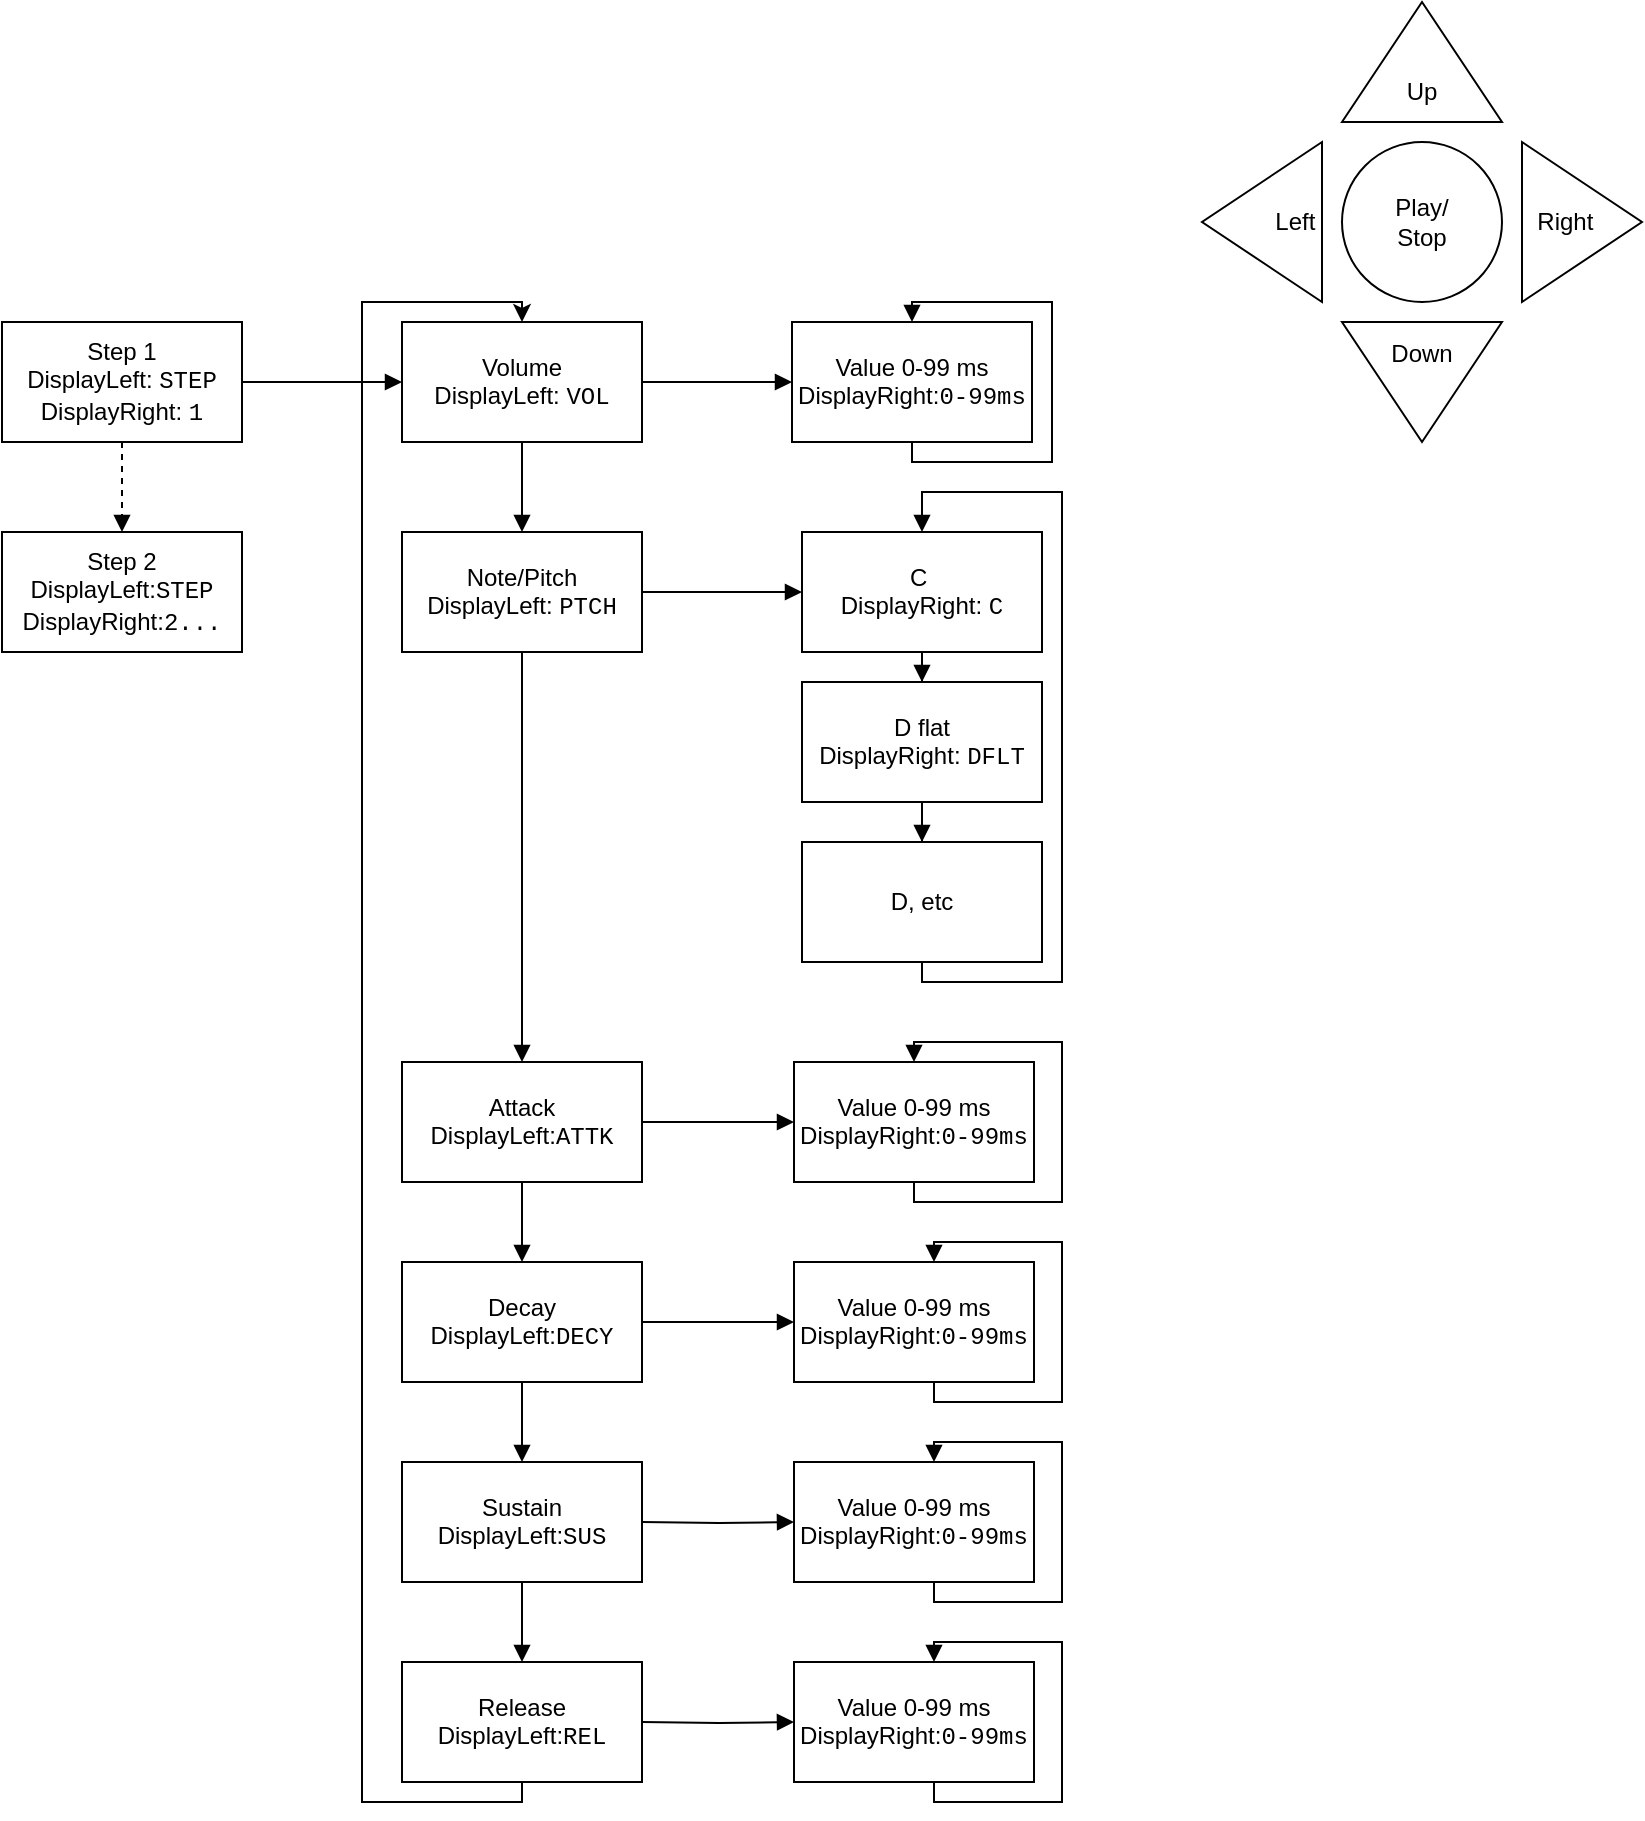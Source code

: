 <mxfile version="10.6.7" type="device"><diagram name="Page-1" id="74e2e168-ea6b-b213-b513-2b3c1d86103e"><mxGraphModel dx="918" dy="631" grid="1" gridSize="10" guides="1" tooltips="1" connect="1" arrows="1" fold="1" page="1" pageScale="1" pageWidth="1100" pageHeight="850" background="#ffffff" math="0" shadow="0"><root><mxCell id="0"/><mxCell id="1" parent="0"/><mxCell id="hulCPes5PN-AIXWA3qPh-11" value="" style="edgeStyle=orthogonalEdgeStyle;rounded=0;orthogonalLoop=1;jettySize=auto;html=1;startArrow=none;startFill=0;endArrow=block;endFill=1;dashed=1;" parent="1" source="hulCPes5PN-AIXWA3qPh-8" target="hulCPes5PN-AIXWA3qPh-10" edge="1"><mxGeometry relative="1" as="geometry"/></mxCell><mxCell id="hulCPes5PN-AIXWA3qPh-13" value="" style="edgeStyle=orthogonalEdgeStyle;rounded=0;orthogonalLoop=1;jettySize=auto;html=1;startArrow=none;startFill=0;endArrow=block;endFill=1;" parent="1" source="hulCPes5PN-AIXWA3qPh-8" target="hulCPes5PN-AIXWA3qPh-12" edge="1"><mxGeometry relative="1" as="geometry"/></mxCell><mxCell id="hulCPes5PN-AIXWA3qPh-8" value="Step 1&lt;br&gt;DisplayLeft: &lt;font face=&quot;Courier New&quot;&gt;STEP&lt;/font&gt;&lt;br&gt;DisplayRight: &lt;font face=&quot;Courier New&quot;&gt;1&lt;/font&gt;&lt;br&gt;" style="rounded=0;whiteSpace=wrap;html=1;" parent="1" vertex="1"><mxGeometry x="220" y="160" width="120" height="60" as="geometry"/></mxCell><mxCell id="hulCPes5PN-AIXWA3qPh-15" value="" style="edgeStyle=orthogonalEdgeStyle;rounded=0;orthogonalLoop=1;jettySize=auto;html=1;startArrow=none;startFill=0;endArrow=block;endFill=1;entryX=0.5;entryY=0;entryDx=0;entryDy=0;" parent="1" source="hulCPes5PN-AIXWA3qPh-12" target="hulCPes5PN-AIXWA3qPh-16" edge="1"><mxGeometry relative="1" as="geometry"><mxPoint x="480" y="300" as="targetPoint"/></mxGeometry></mxCell><mxCell id="hulCPes5PN-AIXWA3qPh-70" value="" style="edgeStyle=orthogonalEdgeStyle;rounded=0;orthogonalLoop=1;jettySize=auto;html=1;startArrow=none;startFill=0;endArrow=block;endFill=1;" parent="1" source="hulCPes5PN-AIXWA3qPh-12" target="hulCPes5PN-AIXWA3qPh-69" edge="1"><mxGeometry relative="1" as="geometry"/></mxCell><mxCell id="hulCPes5PN-AIXWA3qPh-12" value="Volume&lt;br&gt;DisplayLeft: &lt;font face=&quot;Courier New&quot;&gt;VOL&lt;/font&gt;&lt;br&gt;" style="rounded=0;whiteSpace=wrap;html=1;" parent="1" vertex="1"><mxGeometry x="420" y="160" width="120" height="60" as="geometry"/></mxCell><mxCell id="hulCPes5PN-AIXWA3qPh-19" value="" style="edgeStyle=orthogonalEdgeStyle;rounded=0;orthogonalLoop=1;jettySize=auto;html=1;startArrow=none;startFill=0;endArrow=block;endFill=1;" parent="1" source="hulCPes5PN-AIXWA3qPh-16" target="hulCPes5PN-AIXWA3qPh-18" edge="1"><mxGeometry relative="1" as="geometry"/></mxCell><mxCell id="hulCPes5PN-AIXWA3qPh-16" value="Note/Pitch&lt;br&gt;DisplayLeft: &lt;font face=&quot;Courier New&quot;&gt;PTCH&lt;/font&gt;&lt;br&gt;" style="rounded=0;whiteSpace=wrap;html=1;" parent="1" vertex="1"><mxGeometry x="420" y="265" width="120" height="60" as="geometry"/></mxCell><mxCell id="hulCPes5PN-AIXWA3qPh-21" value="" style="edgeStyle=orthogonalEdgeStyle;rounded=0;orthogonalLoop=1;jettySize=auto;html=1;startArrow=none;startFill=0;endArrow=block;endFill=1;" parent="1" source="hulCPes5PN-AIXWA3qPh-18" target="hulCPes5PN-AIXWA3qPh-20" edge="1"><mxGeometry relative="1" as="geometry"/></mxCell><mxCell id="hulCPes5PN-AIXWA3qPh-18" value="C&amp;nbsp;&lt;br&gt;DisplayRight: &lt;font face=&quot;Courier New&quot;&gt;C&lt;/font&gt;" style="rounded=0;whiteSpace=wrap;html=1;" parent="1" vertex="1"><mxGeometry x="620" y="265" width="120" height="60" as="geometry"/></mxCell><mxCell id="hulCPes5PN-AIXWA3qPh-23" value="" style="edgeStyle=orthogonalEdgeStyle;rounded=0;orthogonalLoop=1;jettySize=auto;html=1;startArrow=none;startFill=0;endArrow=block;endFill=1;" parent="1" source="hulCPes5PN-AIXWA3qPh-20" target="hulCPes5PN-AIXWA3qPh-22" edge="1"><mxGeometry relative="1" as="geometry"/></mxCell><mxCell id="hulCPes5PN-AIXWA3qPh-20" value="D flat&lt;br&gt;DisplayRight: &lt;font face=&quot;Courier New&quot;&gt;DFLT&lt;/font&gt;&lt;br&gt;" style="rounded=0;whiteSpace=wrap;html=1;" parent="1" vertex="1"><mxGeometry x="620" y="340" width="120" height="60" as="geometry"/></mxCell><mxCell id="hulCPes5PN-AIXWA3qPh-25" value="" style="edgeStyle=orthogonalEdgeStyle;rounded=0;orthogonalLoop=1;jettySize=auto;html=1;startArrow=none;startFill=0;endArrow=block;endFill=1;entryX=0.5;entryY=0;entryDx=0;entryDy=0;" parent="1" source="hulCPes5PN-AIXWA3qPh-22" target="hulCPes5PN-AIXWA3qPh-18" edge="1"><mxGeometry relative="1" as="geometry"><mxPoint x="740" y="235" as="targetPoint"/><Array as="points"><mxPoint x="680" y="490"/><mxPoint x="750" y="490"/><mxPoint x="750" y="245"/><mxPoint x="680" y="245"/></Array></mxGeometry></mxCell><mxCell id="hulCPes5PN-AIXWA3qPh-22" value="D, etc&lt;br&gt;" style="rounded=0;whiteSpace=wrap;html=1;" parent="1" vertex="1"><mxGeometry x="620" y="420" width="120" height="60" as="geometry"/></mxCell><mxCell id="hulCPes5PN-AIXWA3qPh-10" value="Step 2&lt;br&gt;DisplayLeft:&lt;font face=&quot;Courier New&quot;&gt;STEP&lt;/font&gt;&lt;br&gt;DisplayRight:&lt;font face=&quot;Courier New&quot;&gt;2...&lt;/font&gt;&lt;br&gt;" style="rounded=0;whiteSpace=wrap;html=1;" parent="1" vertex="1"><mxGeometry x="220" y="265" width="120" height="60" as="geometry"/></mxCell><mxCell id="hulCPes5PN-AIXWA3qPh-63" value="Play/&lt;br&gt;Stop&lt;br&gt;" style="ellipse;whiteSpace=wrap;html=1;aspect=fixed;" parent="1" vertex="1"><mxGeometry x="890" y="70" width="80" height="80" as="geometry"/></mxCell><mxCell id="hulCPes5PN-AIXWA3qPh-64" value="Down&lt;br&gt;&lt;br&gt;&lt;br&gt;" style="triangle;whiteSpace=wrap;html=1;direction=south;" parent="1" vertex="1"><mxGeometry x="890" y="160" width="80" height="60" as="geometry"/></mxCell><mxCell id="hulCPes5PN-AIXWA3qPh-65" value="Right&amp;nbsp; &amp;nbsp; &amp;nbsp;" style="triangle;whiteSpace=wrap;html=1;direction=east;" parent="1" vertex="1"><mxGeometry x="980" y="70" width="60" height="80" as="geometry"/></mxCell><mxCell id="hulCPes5PN-AIXWA3qPh-66" value="&lt;span&gt;&amp;nbsp; &amp;nbsp; &amp;nbsp; &amp;nbsp; &amp;nbsp; Left&lt;/span&gt;" style="triangle;whiteSpace=wrap;html=1;direction=west;" parent="1" vertex="1"><mxGeometry x="820" y="70" width="60" height="80" as="geometry"/></mxCell><mxCell id="hulCPes5PN-AIXWA3qPh-67" value="&lt;br&gt;&lt;br&gt;Up" style="triangle;whiteSpace=wrap;html=1;direction=north;" parent="1" vertex="1"><mxGeometry x="890" width="80" height="60" as="geometry"/></mxCell><mxCell id="hulCPes5PN-AIXWA3qPh-68" style="edgeStyle=orthogonalEdgeStyle;rounded=0;orthogonalLoop=1;jettySize=auto;html=1;exitX=0.5;exitY=1;exitDx=0;exitDy=0;startArrow=none;startFill=0;endArrow=block;endFill=1;entryX=0.5;entryY=0;entryDx=0;entryDy=0;" parent="1" source="hulCPes5PN-AIXWA3qPh-69" target="hulCPes5PN-AIXWA3qPh-69" edge="1"><mxGeometry relative="1" as="geometry"><mxPoint x="675" y="130" as="targetPoint"/><Array as="points"><mxPoint x="675" y="230"/><mxPoint x="745" y="230"/><mxPoint x="745" y="150"/><mxPoint x="675" y="150"/></Array></mxGeometry></mxCell><mxCell id="hulCPes5PN-AIXWA3qPh-69" value="Value 0-99 ms&lt;br&gt;DisplayRight:&lt;font face=&quot;Courier New&quot;&gt;0-99ms&lt;/font&gt;&lt;br&gt;" style="rounded=0;whiteSpace=wrap;html=1;" parent="1" vertex="1"><mxGeometry x="615" y="160" width="120" height="60" as="geometry"/></mxCell><mxCell id="U9uMeCn6ogv_vx_47zts-1" value="" style="edgeStyle=orthogonalEdgeStyle;rounded=0;orthogonalLoop=1;jettySize=auto;html=1;startArrow=none;startFill=0;endArrow=block;endFill=1;" edge="1" parent="1" source="U9uMeCn6ogv_vx_47zts-3" target="U9uMeCn6ogv_vx_47zts-8"><mxGeometry relative="1" as="geometry"/></mxCell><mxCell id="U9uMeCn6ogv_vx_47zts-2" value="" style="edgeStyle=orthogonalEdgeStyle;rounded=0;orthogonalLoop=1;jettySize=auto;html=1;startArrow=none;startFill=0;endArrow=block;endFill=1;" edge="1" parent="1" source="U9uMeCn6ogv_vx_47zts-3" target="U9uMeCn6ogv_vx_47zts-5"><mxGeometry relative="1" as="geometry"/></mxCell><mxCell id="U9uMeCn6ogv_vx_47zts-3" value="Attack&lt;br&gt;DisplayLeft:&lt;font face=&quot;Courier New&quot;&gt;ATTK&lt;/font&gt;&lt;br&gt;" style="rounded=0;whiteSpace=wrap;html=1;" vertex="1" parent="1"><mxGeometry x="420" y="530" width="120" height="60" as="geometry"/></mxCell><mxCell id="U9uMeCn6ogv_vx_47zts-4" style="edgeStyle=orthogonalEdgeStyle;rounded=0;orthogonalLoop=1;jettySize=auto;html=1;exitX=0.5;exitY=1;exitDx=0;exitDy=0;startArrow=none;startFill=0;endArrow=block;endFill=1;entryX=0.5;entryY=0;entryDx=0;entryDy=0;" edge="1" parent="1" source="U9uMeCn6ogv_vx_47zts-5" target="U9uMeCn6ogv_vx_47zts-5"><mxGeometry relative="1" as="geometry"><mxPoint x="676" y="500" as="targetPoint"/><Array as="points"><mxPoint x="676" y="600"/><mxPoint x="750" y="600"/><mxPoint x="750" y="520"/><mxPoint x="676" y="520"/></Array></mxGeometry></mxCell><mxCell id="U9uMeCn6ogv_vx_47zts-5" value="Value 0-99 ms&lt;br&gt;DisplayRight:&lt;font face=&quot;Courier New&quot;&gt;0-99ms&lt;/font&gt;&lt;br&gt;" style="rounded=0;whiteSpace=wrap;html=1;" vertex="1" parent="1"><mxGeometry x="616" y="530" width="120" height="60" as="geometry"/></mxCell><mxCell id="U9uMeCn6ogv_vx_47zts-6" value="" style="edgeStyle=orthogonalEdgeStyle;rounded=0;orthogonalLoop=1;jettySize=auto;html=1;startArrow=none;startFill=0;endArrow=block;endFill=1;" edge="1" parent="1" source="U9uMeCn6ogv_vx_47zts-8" target="U9uMeCn6ogv_vx_47zts-10"><mxGeometry relative="1" as="geometry"/></mxCell><mxCell id="U9uMeCn6ogv_vx_47zts-7" value="" style="edgeStyle=orthogonalEdgeStyle;rounded=0;orthogonalLoop=1;jettySize=auto;html=1;startArrow=none;startFill=0;endArrow=block;endFill=1;entryX=0;entryY=0.5;entryDx=0;entryDy=0;" edge="1" parent="1" source="U9uMeCn6ogv_vx_47zts-8" target="U9uMeCn6ogv_vx_47zts-12"><mxGeometry relative="1" as="geometry"><mxPoint x="620" y="660" as="targetPoint"/></mxGeometry></mxCell><mxCell id="U9uMeCn6ogv_vx_47zts-8" value="Decay&lt;br&gt;DisplayLeft:&lt;font face=&quot;Courier New&quot;&gt;DECY&lt;/font&gt;&lt;br&gt;" style="rounded=0;whiteSpace=wrap;html=1;" vertex="1" parent="1"><mxGeometry x="420" y="630" width="120" height="60" as="geometry"/></mxCell><mxCell id="U9uMeCn6ogv_vx_47zts-9" value="" style="edgeStyle=orthogonalEdgeStyle;rounded=0;orthogonalLoop=1;jettySize=auto;html=1;startArrow=none;startFill=0;endArrow=block;endFill=1;" edge="1" parent="1" source="U9uMeCn6ogv_vx_47zts-10" target="U9uMeCn6ogv_vx_47zts-11"><mxGeometry relative="1" as="geometry"/></mxCell><mxCell id="U9uMeCn6ogv_vx_47zts-10" value="Sustain&lt;br&gt;DisplayLeft:&lt;font face=&quot;Courier New&quot;&gt;SUS&lt;/font&gt;&lt;br&gt;" style="rounded=0;whiteSpace=wrap;html=1;" vertex="1" parent="1"><mxGeometry x="420" y="730" width="120" height="60" as="geometry"/></mxCell><mxCell id="U9uMeCn6ogv_vx_47zts-22" value="" style="edgeStyle=orthogonalEdgeStyle;rounded=0;orthogonalLoop=1;jettySize=auto;html=1;entryX=0.5;entryY=0;entryDx=0;entryDy=0;" edge="1" parent="1" source="U9uMeCn6ogv_vx_47zts-11" target="hulCPes5PN-AIXWA3qPh-12"><mxGeometry relative="1" as="geometry"><mxPoint x="400" y="140" as="targetPoint"/><Array as="points"><mxPoint x="480" y="900"/><mxPoint x="400" y="900"/><mxPoint x="400" y="150"/><mxPoint x="480" y="150"/></Array></mxGeometry></mxCell><mxCell id="U9uMeCn6ogv_vx_47zts-11" value="Release&lt;br&gt;DisplayLeft:&lt;font face=&quot;Courier New&quot;&gt;REL&lt;/font&gt;&lt;br&gt;" style="rounded=0;whiteSpace=wrap;html=1;" vertex="1" parent="1"><mxGeometry x="420" y="830" width="120" height="60" as="geometry"/></mxCell><mxCell id="U9uMeCn6ogv_vx_47zts-12" value="Value 0-99 ms&lt;br&gt;DisplayRight:&lt;font face=&quot;Courier New&quot;&gt;0-99ms&lt;/font&gt;&lt;br&gt;" style="rounded=0;whiteSpace=wrap;html=1;" vertex="1" parent="1"><mxGeometry x="616" y="630" width="120" height="60" as="geometry"/></mxCell><mxCell id="U9uMeCn6ogv_vx_47zts-13" value="" style="edgeStyle=orthogonalEdgeStyle;rounded=0;orthogonalLoop=1;jettySize=auto;html=1;startArrow=none;startFill=0;endArrow=block;endFill=1;" edge="1" parent="1" target="U9uMeCn6ogv_vx_47zts-14"><mxGeometry relative="1" as="geometry"><mxPoint x="540" y="760" as="sourcePoint"/></mxGeometry></mxCell><mxCell id="U9uMeCn6ogv_vx_47zts-14" value="Value 0-99 ms&lt;br&gt;DisplayRight:&lt;font face=&quot;Courier New&quot;&gt;0-99ms&lt;/font&gt;&lt;br&gt;" style="rounded=0;whiteSpace=wrap;html=1;" vertex="1" parent="1"><mxGeometry x="616" y="730" width="120" height="60" as="geometry"/></mxCell><mxCell id="U9uMeCn6ogv_vx_47zts-15" value="" style="edgeStyle=orthogonalEdgeStyle;rounded=0;orthogonalLoop=1;jettySize=auto;html=1;startArrow=none;startFill=0;endArrow=block;endFill=1;entryX=0;entryY=0.5;entryDx=0;entryDy=0;" edge="1" parent="1" target="U9uMeCn6ogv_vx_47zts-16"><mxGeometry relative="1" as="geometry"><mxPoint x="540" y="860" as="sourcePoint"/><mxPoint x="620" y="860" as="targetPoint"/></mxGeometry></mxCell><mxCell id="U9uMeCn6ogv_vx_47zts-16" value="Value 0-99 ms&lt;br&gt;DisplayRight:&lt;font face=&quot;Courier New&quot;&gt;0-99ms&lt;/font&gt;&lt;br&gt;" style="rounded=0;whiteSpace=wrap;html=1;" vertex="1" parent="1"><mxGeometry x="616" y="830" width="120" height="60" as="geometry"/></mxCell><mxCell id="U9uMeCn6ogv_vx_47zts-17" style="edgeStyle=orthogonalEdgeStyle;rounded=0;orthogonalLoop=1;jettySize=auto;html=1;exitX=0.5;exitY=1;exitDx=0;exitDy=0;startArrow=none;startFill=0;endArrow=block;endFill=1;entryX=0.5;entryY=0;entryDx=0;entryDy=0;" edge="1" parent="1"><mxGeometry relative="1" as="geometry"><mxPoint x="686" y="630" as="targetPoint"/><mxPoint x="686" y="690" as="sourcePoint"/><Array as="points"><mxPoint x="686" y="700"/><mxPoint x="750" y="700"/><mxPoint x="750" y="620"/><mxPoint x="686" y="620"/></Array></mxGeometry></mxCell><mxCell id="U9uMeCn6ogv_vx_47zts-18" style="edgeStyle=orthogonalEdgeStyle;rounded=0;orthogonalLoop=1;jettySize=auto;html=1;exitX=0.5;exitY=1;exitDx=0;exitDy=0;startArrow=none;startFill=0;endArrow=block;endFill=1;entryX=0.5;entryY=0;entryDx=0;entryDy=0;" edge="1" parent="1"><mxGeometry relative="1" as="geometry"><mxPoint x="686" y="730" as="targetPoint"/><mxPoint x="686" y="790" as="sourcePoint"/><Array as="points"><mxPoint x="686" y="800"/><mxPoint x="750" y="800"/><mxPoint x="750" y="720"/><mxPoint x="686" y="720"/></Array></mxGeometry></mxCell><mxCell id="U9uMeCn6ogv_vx_47zts-19" style="edgeStyle=orthogonalEdgeStyle;rounded=0;orthogonalLoop=1;jettySize=auto;html=1;exitX=0.5;exitY=1;exitDx=0;exitDy=0;startArrow=none;startFill=0;endArrow=block;endFill=1;entryX=0.5;entryY=0;entryDx=0;entryDy=0;" edge="1" parent="1"><mxGeometry relative="1" as="geometry"><mxPoint x="686" y="830" as="targetPoint"/><mxPoint x="686" y="890" as="sourcePoint"/><Array as="points"><mxPoint x="686" y="900"/><mxPoint x="750" y="900"/><mxPoint x="750" y="820"/><mxPoint x="686" y="820"/></Array></mxGeometry></mxCell><mxCell id="U9uMeCn6ogv_vx_47zts-20" value="" style="edgeStyle=orthogonalEdgeStyle;rounded=0;orthogonalLoop=1;jettySize=auto;html=1;startArrow=none;startFill=0;endArrow=block;endFill=1;entryX=0.5;entryY=0;entryDx=0;entryDy=0;exitX=0.5;exitY=1;exitDx=0;exitDy=0;" edge="1" parent="1" source="hulCPes5PN-AIXWA3qPh-16" target="U9uMeCn6ogv_vx_47zts-3"><mxGeometry relative="1" as="geometry"><mxPoint x="490" y="230" as="sourcePoint"/><mxPoint x="490" y="275" as="targetPoint"/></mxGeometry></mxCell></root></mxGraphModel></diagram></mxfile>